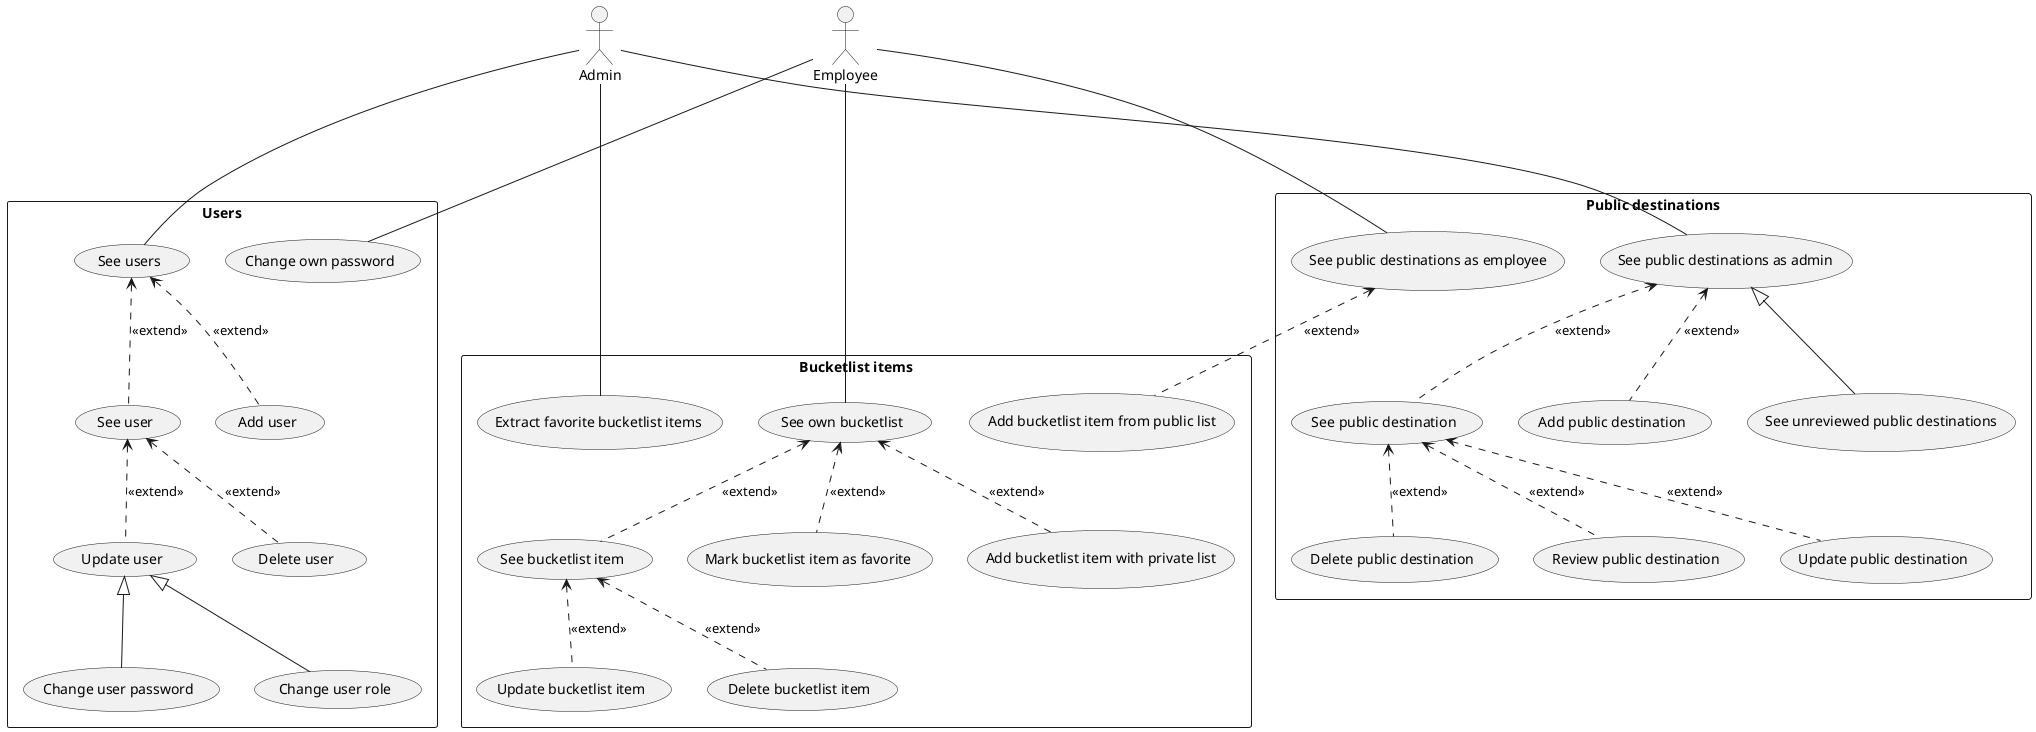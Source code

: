 /' 
3 entities, User, Destination, BucketlistItem

The admin manages users.(User management)
  -> Update password.(generalizes update user usecase)
  -> Add user.
  -> Delete user.
  -> Change user role.(generalizes update use usecase)
  -> See users.
  -> See user.

The admin manages public destinations.
  -> See public destinations.
  -> See public destination.
  -> Add destination.(automatically reviewed).
  -> Update destination.
  -> Delete destination.
  -> Review destination.

The user manages his own bucket list.
  -> Add bucket list item from public list.
  -> Add bucket list item from private list.(This also adds a public destination)
  -> Delete bucket list item.
  -> Update bucket list item.(Only the fields which are not in the underlying destination)
  -> See own bucketlist.
  -> Mark destination as favorite(only if it is reviewed).
  -> Change password(required first time after admin reset - optional, let the user be stupid)

The admin should have a way of getting the favorite bucketlist item for each user.
  -> In case a user has not selected a favorite bucketlist item, a random one is selected.
'/ 

@startuml

actor Admin
actor Employee

rectangle "Users" {
  Admin -- (See users)
  (See users) <.. (See user): <<extend>>
  (See users) <.. (Add user): <<extend>>
  (See user) <.. (Update user): <<extend>>
  (Update user) <|-- (Change user password)
  (Update user) <|-- (Change user role)
  (See user) <.. (Delete user): <<extend>>
  Employee --- (Change own password)
}

rectangle "Public destinations" {
  Admin --- (See public destinations as admin)
  (See public destinations as admin) <|-- (See unreviewed public destinations)
  (See public destinations as admin) <.. (See public destination): <<extend>>
  (See public destinations as admin) <.. (Add public destination): <<extend>>
  (See public destination) <.. (Update public destination): <<extend>>
  (See public destination) <.. (Delete public destination): <<extend>>
  (See public destination) <.. (Review public destination): <<extend>>
  Employee --- (See public destinations as employee)
}

rectangle "Bucketlist items" {
    (See public destinations as employee) <.. (Add bucketlist item from public list): <<extend>>
    Employee -- (See own bucketlist)
    (See own bucketlist) <.. (Add bucketlist item with private list): <<extend>>
    (See own bucketlist) <.. (See bucketlist item): <<extend>>
    (See bucketlist item) <.. (Update bucketlist item): <<extend>>
    (See bucketlist item) <.. (Delete bucketlist item): <<extend>>
    (See own bucketlist) <.. (Mark bucketlist item as favorite): <<extend>>
    Admin --- (Extract favorite bucketlist items)
}

@enduml
